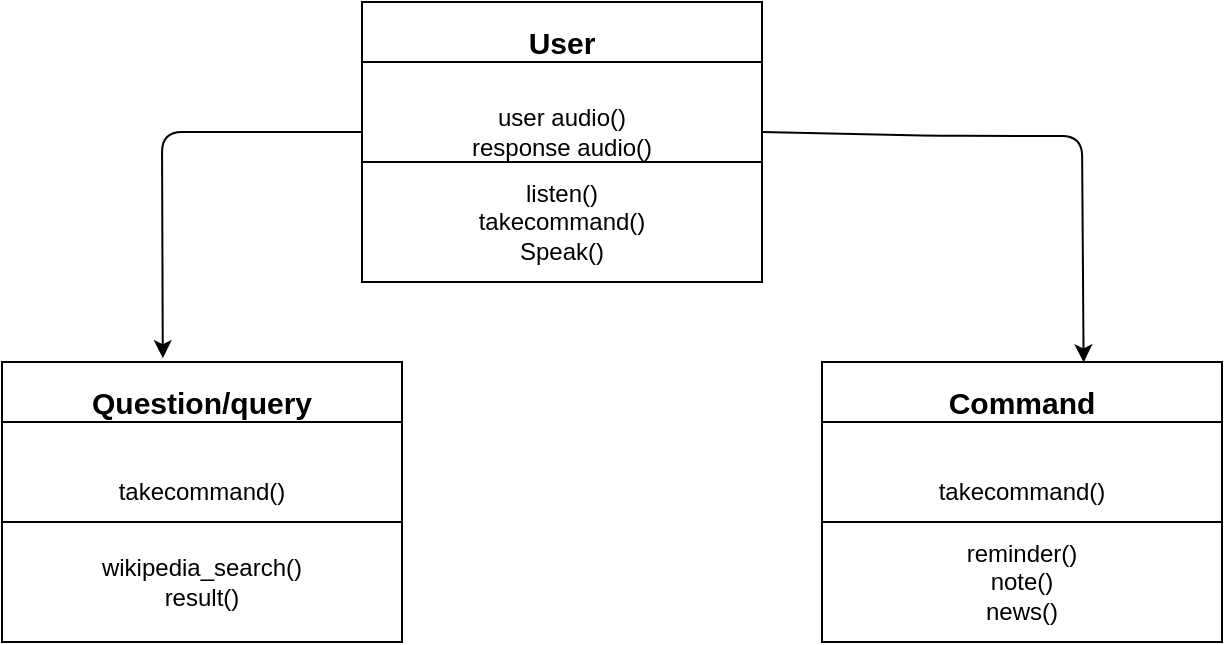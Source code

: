 <mxfile>
    <diagram id="KK59aHNq2XV3UxuYk307" name="Page-1">
        <mxGraphModel dx="861" dy="361" grid="1" gridSize="10" guides="1" tooltips="1" connect="1" arrows="1" fold="1" page="1" pageScale="1" pageWidth="850" pageHeight="1100" math="0" shadow="0">
            <root>
                <mxCell id="0"/>
                <mxCell id="1" parent="0"/>
                <mxCell id="3" value="&lt;b style=&quot;font-size: 15px&quot;&gt;User&lt;/b&gt;" style="rounded=0;whiteSpace=wrap;html=1;" parent="1" vertex="1">
                    <mxGeometry x="240" y="60" width="200" height="40" as="geometry"/>
                </mxCell>
                <mxCell id="4" value="user audio()&lt;br&gt;response audio()" style="rounded=0;whiteSpace=wrap;html=1;" parent="1" vertex="1">
                    <mxGeometry x="240" y="90" width="200" height="70" as="geometry"/>
                </mxCell>
                <mxCell id="5" style="edgeStyle=orthogonalEdgeStyle;rounded=0;orthogonalLoop=1;jettySize=auto;html=1;exitX=0.5;exitY=1;exitDx=0;exitDy=0;" parent="1" source="4" target="4" edge="1">
                    <mxGeometry relative="1" as="geometry"/>
                </mxCell>
                <mxCell id="6" value="listen()&lt;br&gt;takecommand()&lt;br&gt;Speak()" style="rounded=0;whiteSpace=wrap;html=1;" parent="1" vertex="1">
                    <mxGeometry x="240" y="140" width="200" height="60" as="geometry"/>
                </mxCell>
                <mxCell id="9" value="&lt;font style=&quot;font-size: 15px&quot;&gt;&lt;b&gt;Question/query&lt;/b&gt;&lt;/font&gt;" style="rounded=0;whiteSpace=wrap;html=1;" parent="1" vertex="1">
                    <mxGeometry x="60" y="240" width="200" height="40" as="geometry"/>
                </mxCell>
                <mxCell id="10" value="takecommand()" style="rounded=0;whiteSpace=wrap;html=1;" parent="1" vertex="1">
                    <mxGeometry x="60" y="270" width="200" height="70" as="geometry"/>
                </mxCell>
                <mxCell id="11" style="edgeStyle=orthogonalEdgeStyle;rounded=0;orthogonalLoop=1;jettySize=auto;html=1;exitX=0.5;exitY=1;exitDx=0;exitDy=0;" parent="1" source="10" target="10" edge="1">
                    <mxGeometry relative="1" as="geometry"/>
                </mxCell>
                <mxCell id="12" value="wikipedia_search()&lt;br&gt;result()&lt;br&gt;" style="rounded=0;whiteSpace=wrap;html=1;" parent="1" vertex="1">
                    <mxGeometry x="60" y="320" width="200" height="60" as="geometry"/>
                </mxCell>
                <mxCell id="13" value="&lt;font style=&quot;font-size: 15px&quot;&gt;&lt;b&gt;Command&lt;/b&gt;&lt;/font&gt;" style="rounded=0;whiteSpace=wrap;html=1;" parent="1" vertex="1">
                    <mxGeometry x="470" y="240" width="200" height="40" as="geometry"/>
                </mxCell>
                <mxCell id="14" value="takecommand()&lt;br&gt;" style="rounded=0;whiteSpace=wrap;html=1;" parent="1" vertex="1">
                    <mxGeometry x="470" y="270" width="200" height="70" as="geometry"/>
                </mxCell>
                <mxCell id="15" style="edgeStyle=orthogonalEdgeStyle;rounded=0;orthogonalLoop=1;jettySize=auto;html=1;exitX=0.5;exitY=1;exitDx=0;exitDy=0;" parent="1" source="14" target="14" edge="1">
                    <mxGeometry relative="1" as="geometry"/>
                </mxCell>
                <mxCell id="16" value="reminder()&lt;br&gt;note()&lt;br&gt;news()" style="rounded=0;whiteSpace=wrap;html=1;" parent="1" vertex="1">
                    <mxGeometry x="470" y="320" width="200" height="60" as="geometry"/>
                </mxCell>
                <mxCell id="17" value="" style="endArrow=classic;html=1;entryX=0.402;entryY=-0.048;entryDx=0;entryDy=0;exitX=0;exitY=0.5;exitDx=0;exitDy=0;entryPerimeter=0;" parent="1" source="4" target="9" edge="1">
                    <mxGeometry width="50" height="50" relative="1" as="geometry">
                        <mxPoint x="400" y="140" as="sourcePoint"/>
                        <mxPoint x="120" y="125" as="targetPoint"/>
                        <Array as="points">
                            <mxPoint x="140" y="125"/>
                        </Array>
                    </mxGeometry>
                </mxCell>
                <mxCell id="18" value="" style="endArrow=classic;html=1;exitX=1;exitY=0.5;exitDx=0;exitDy=0;entryX=0.654;entryY=0.005;entryDx=0;entryDy=0;entryPerimeter=0;" parent="1" source="4" edge="1" target="13">
                    <mxGeometry width="50" height="50" relative="1" as="geometry">
                        <mxPoint x="630" y="126.92" as="sourcePoint"/>
                        <mxPoint x="600" y="230" as="targetPoint"/>
                        <Array as="points">
                            <mxPoint x="530" y="126.92"/>
                            <mxPoint x="600" y="127"/>
                        </Array>
                    </mxGeometry>
                </mxCell>
            </root>
        </mxGraphModel>
    </diagram>
</mxfile>